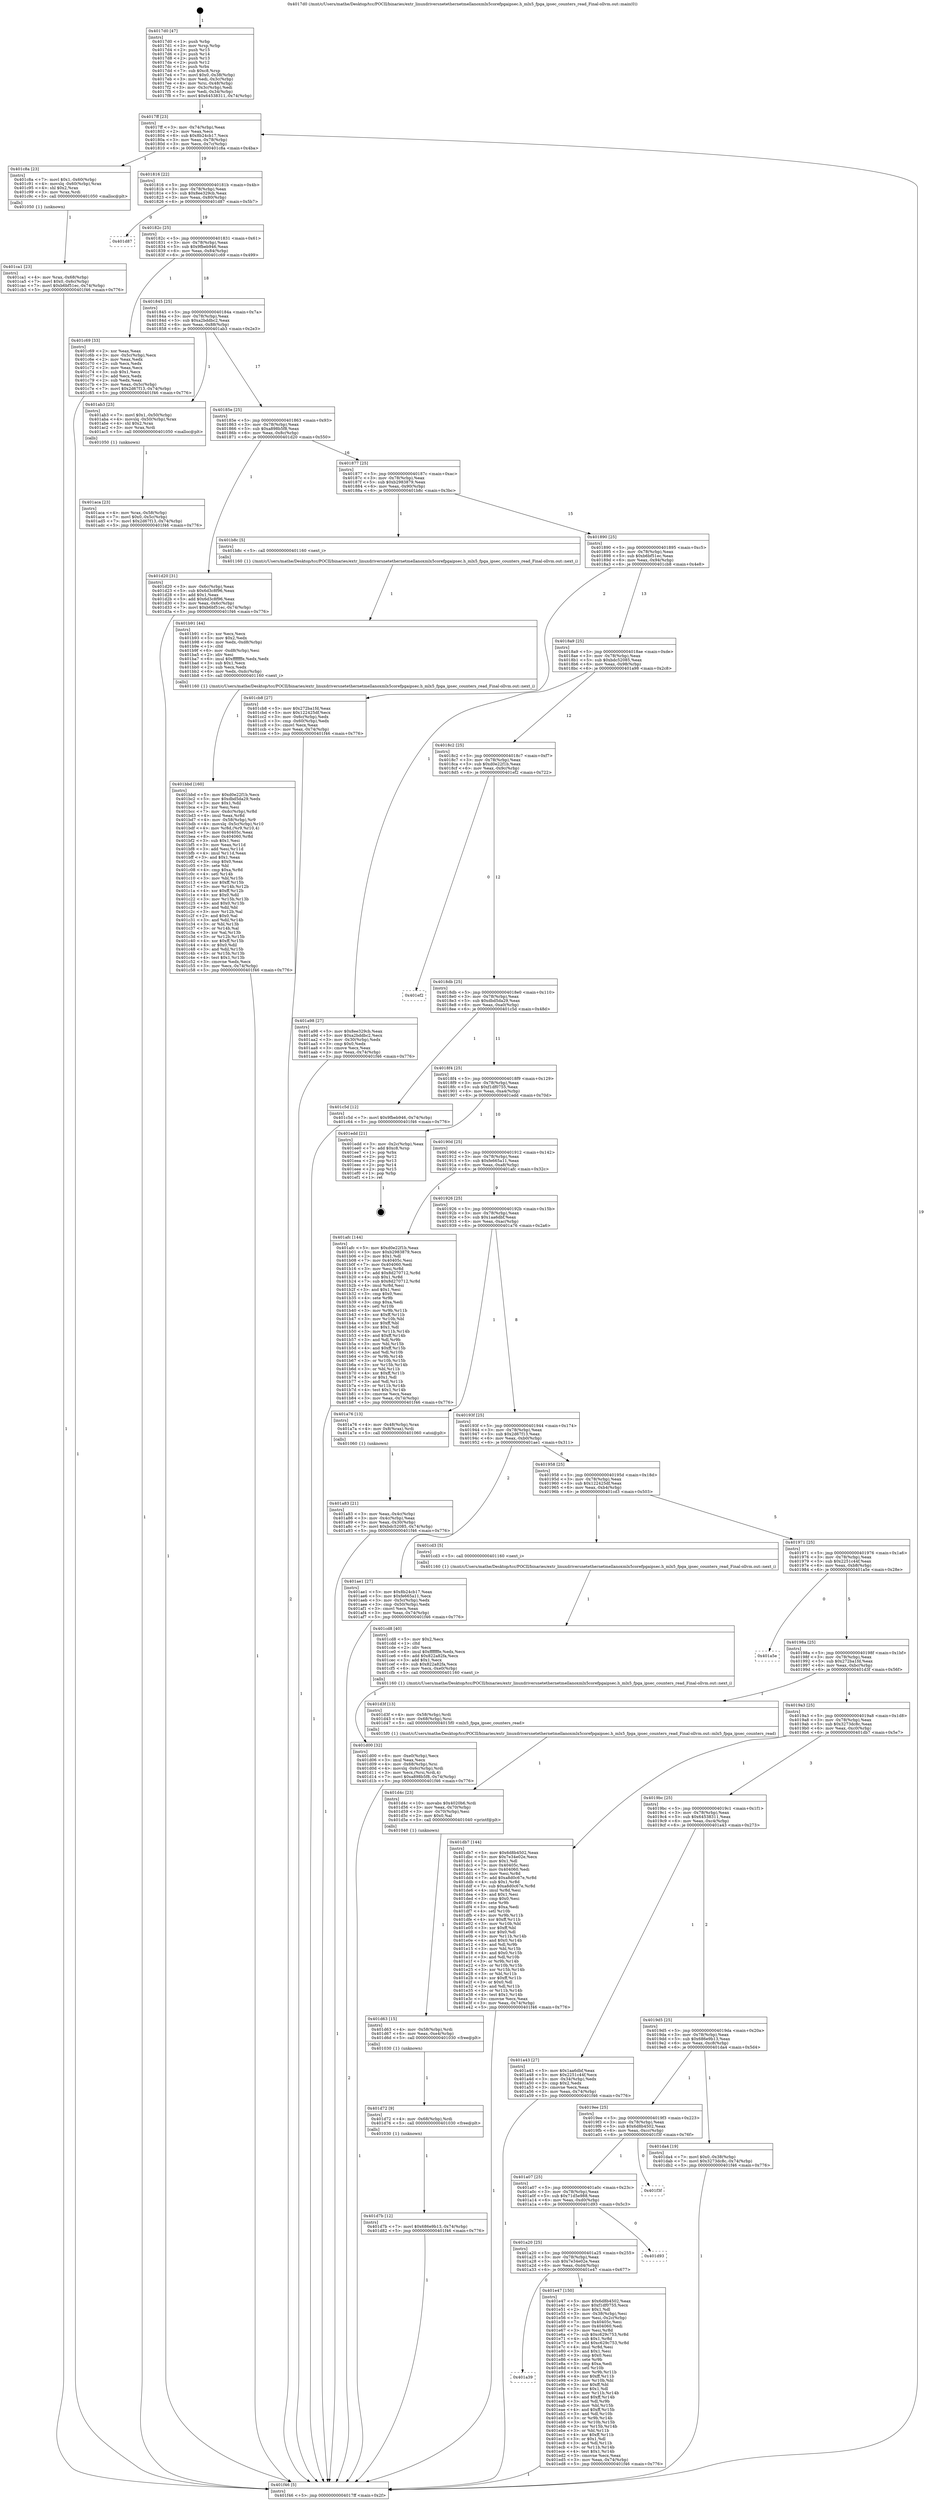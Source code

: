 digraph "0x4017d0" {
  label = "0x4017d0 (/mnt/c/Users/mathe/Desktop/tcc/POCII/binaries/extr_linuxdriversnetethernetmellanoxmlx5corefpgaipsec.h_mlx5_fpga_ipsec_counters_read_Final-ollvm.out::main(0))"
  labelloc = "t"
  node[shape=record]

  Entry [label="",width=0.3,height=0.3,shape=circle,fillcolor=black,style=filled]
  "0x4017ff" [label="{
     0x4017ff [23]\l
     | [instrs]\l
     &nbsp;&nbsp;0x4017ff \<+3\>: mov -0x74(%rbp),%eax\l
     &nbsp;&nbsp;0x401802 \<+2\>: mov %eax,%ecx\l
     &nbsp;&nbsp;0x401804 \<+6\>: sub $0x8b24cb17,%ecx\l
     &nbsp;&nbsp;0x40180a \<+3\>: mov %eax,-0x78(%rbp)\l
     &nbsp;&nbsp;0x40180d \<+3\>: mov %ecx,-0x7c(%rbp)\l
     &nbsp;&nbsp;0x401810 \<+6\>: je 0000000000401c8a \<main+0x4ba\>\l
  }"]
  "0x401c8a" [label="{
     0x401c8a [23]\l
     | [instrs]\l
     &nbsp;&nbsp;0x401c8a \<+7\>: movl $0x1,-0x60(%rbp)\l
     &nbsp;&nbsp;0x401c91 \<+4\>: movslq -0x60(%rbp),%rax\l
     &nbsp;&nbsp;0x401c95 \<+4\>: shl $0x2,%rax\l
     &nbsp;&nbsp;0x401c99 \<+3\>: mov %rax,%rdi\l
     &nbsp;&nbsp;0x401c9c \<+5\>: call 0000000000401050 \<malloc@plt\>\l
     | [calls]\l
     &nbsp;&nbsp;0x401050 \{1\} (unknown)\l
  }"]
  "0x401816" [label="{
     0x401816 [22]\l
     | [instrs]\l
     &nbsp;&nbsp;0x401816 \<+5\>: jmp 000000000040181b \<main+0x4b\>\l
     &nbsp;&nbsp;0x40181b \<+3\>: mov -0x78(%rbp),%eax\l
     &nbsp;&nbsp;0x40181e \<+5\>: sub $0x8ee329cb,%eax\l
     &nbsp;&nbsp;0x401823 \<+3\>: mov %eax,-0x80(%rbp)\l
     &nbsp;&nbsp;0x401826 \<+6\>: je 0000000000401d87 \<main+0x5b7\>\l
  }"]
  Exit [label="",width=0.3,height=0.3,shape=circle,fillcolor=black,style=filled,peripheries=2]
  "0x401d87" [label="{
     0x401d87\l
  }", style=dashed]
  "0x40182c" [label="{
     0x40182c [25]\l
     | [instrs]\l
     &nbsp;&nbsp;0x40182c \<+5\>: jmp 0000000000401831 \<main+0x61\>\l
     &nbsp;&nbsp;0x401831 \<+3\>: mov -0x78(%rbp),%eax\l
     &nbsp;&nbsp;0x401834 \<+5\>: sub $0x9fbeb946,%eax\l
     &nbsp;&nbsp;0x401839 \<+6\>: mov %eax,-0x84(%rbp)\l
     &nbsp;&nbsp;0x40183f \<+6\>: je 0000000000401c69 \<main+0x499\>\l
  }"]
  "0x401a39" [label="{
     0x401a39\l
  }", style=dashed]
  "0x401c69" [label="{
     0x401c69 [33]\l
     | [instrs]\l
     &nbsp;&nbsp;0x401c69 \<+2\>: xor %eax,%eax\l
     &nbsp;&nbsp;0x401c6b \<+3\>: mov -0x5c(%rbp),%ecx\l
     &nbsp;&nbsp;0x401c6e \<+2\>: mov %eax,%edx\l
     &nbsp;&nbsp;0x401c70 \<+2\>: sub %ecx,%edx\l
     &nbsp;&nbsp;0x401c72 \<+2\>: mov %eax,%ecx\l
     &nbsp;&nbsp;0x401c74 \<+3\>: sub $0x1,%ecx\l
     &nbsp;&nbsp;0x401c77 \<+2\>: add %ecx,%edx\l
     &nbsp;&nbsp;0x401c79 \<+2\>: sub %edx,%eax\l
     &nbsp;&nbsp;0x401c7b \<+3\>: mov %eax,-0x5c(%rbp)\l
     &nbsp;&nbsp;0x401c7e \<+7\>: movl $0x2d67f13,-0x74(%rbp)\l
     &nbsp;&nbsp;0x401c85 \<+5\>: jmp 0000000000401f46 \<main+0x776\>\l
  }"]
  "0x401845" [label="{
     0x401845 [25]\l
     | [instrs]\l
     &nbsp;&nbsp;0x401845 \<+5\>: jmp 000000000040184a \<main+0x7a\>\l
     &nbsp;&nbsp;0x40184a \<+3\>: mov -0x78(%rbp),%eax\l
     &nbsp;&nbsp;0x40184d \<+5\>: sub $0xa2bddbc2,%eax\l
     &nbsp;&nbsp;0x401852 \<+6\>: mov %eax,-0x88(%rbp)\l
     &nbsp;&nbsp;0x401858 \<+6\>: je 0000000000401ab3 \<main+0x2e3\>\l
  }"]
  "0x401e47" [label="{
     0x401e47 [150]\l
     | [instrs]\l
     &nbsp;&nbsp;0x401e47 \<+5\>: mov $0x6d8b4502,%eax\l
     &nbsp;&nbsp;0x401e4c \<+5\>: mov $0xf1df0755,%ecx\l
     &nbsp;&nbsp;0x401e51 \<+2\>: mov $0x1,%dl\l
     &nbsp;&nbsp;0x401e53 \<+3\>: mov -0x38(%rbp),%esi\l
     &nbsp;&nbsp;0x401e56 \<+3\>: mov %esi,-0x2c(%rbp)\l
     &nbsp;&nbsp;0x401e59 \<+7\>: mov 0x40405c,%esi\l
     &nbsp;&nbsp;0x401e60 \<+7\>: mov 0x404060,%edi\l
     &nbsp;&nbsp;0x401e67 \<+3\>: mov %esi,%r8d\l
     &nbsp;&nbsp;0x401e6a \<+7\>: sub $0xc629c753,%r8d\l
     &nbsp;&nbsp;0x401e71 \<+4\>: sub $0x1,%r8d\l
     &nbsp;&nbsp;0x401e75 \<+7\>: add $0xc629c753,%r8d\l
     &nbsp;&nbsp;0x401e7c \<+4\>: imul %r8d,%esi\l
     &nbsp;&nbsp;0x401e80 \<+3\>: and $0x1,%esi\l
     &nbsp;&nbsp;0x401e83 \<+3\>: cmp $0x0,%esi\l
     &nbsp;&nbsp;0x401e86 \<+4\>: sete %r9b\l
     &nbsp;&nbsp;0x401e8a \<+3\>: cmp $0xa,%edi\l
     &nbsp;&nbsp;0x401e8d \<+4\>: setl %r10b\l
     &nbsp;&nbsp;0x401e91 \<+3\>: mov %r9b,%r11b\l
     &nbsp;&nbsp;0x401e94 \<+4\>: xor $0xff,%r11b\l
     &nbsp;&nbsp;0x401e98 \<+3\>: mov %r10b,%bl\l
     &nbsp;&nbsp;0x401e9b \<+3\>: xor $0xff,%bl\l
     &nbsp;&nbsp;0x401e9e \<+3\>: xor $0x1,%dl\l
     &nbsp;&nbsp;0x401ea1 \<+3\>: mov %r11b,%r14b\l
     &nbsp;&nbsp;0x401ea4 \<+4\>: and $0xff,%r14b\l
     &nbsp;&nbsp;0x401ea8 \<+3\>: and %dl,%r9b\l
     &nbsp;&nbsp;0x401eab \<+3\>: mov %bl,%r15b\l
     &nbsp;&nbsp;0x401eae \<+4\>: and $0xff,%r15b\l
     &nbsp;&nbsp;0x401eb2 \<+3\>: and %dl,%r10b\l
     &nbsp;&nbsp;0x401eb5 \<+3\>: or %r9b,%r14b\l
     &nbsp;&nbsp;0x401eb8 \<+3\>: or %r10b,%r15b\l
     &nbsp;&nbsp;0x401ebb \<+3\>: xor %r15b,%r14b\l
     &nbsp;&nbsp;0x401ebe \<+3\>: or %bl,%r11b\l
     &nbsp;&nbsp;0x401ec1 \<+4\>: xor $0xff,%r11b\l
     &nbsp;&nbsp;0x401ec5 \<+3\>: or $0x1,%dl\l
     &nbsp;&nbsp;0x401ec8 \<+3\>: and %dl,%r11b\l
     &nbsp;&nbsp;0x401ecb \<+3\>: or %r11b,%r14b\l
     &nbsp;&nbsp;0x401ece \<+4\>: test $0x1,%r14b\l
     &nbsp;&nbsp;0x401ed2 \<+3\>: cmovne %ecx,%eax\l
     &nbsp;&nbsp;0x401ed5 \<+3\>: mov %eax,-0x74(%rbp)\l
     &nbsp;&nbsp;0x401ed8 \<+5\>: jmp 0000000000401f46 \<main+0x776\>\l
  }"]
  "0x401ab3" [label="{
     0x401ab3 [23]\l
     | [instrs]\l
     &nbsp;&nbsp;0x401ab3 \<+7\>: movl $0x1,-0x50(%rbp)\l
     &nbsp;&nbsp;0x401aba \<+4\>: movslq -0x50(%rbp),%rax\l
     &nbsp;&nbsp;0x401abe \<+4\>: shl $0x2,%rax\l
     &nbsp;&nbsp;0x401ac2 \<+3\>: mov %rax,%rdi\l
     &nbsp;&nbsp;0x401ac5 \<+5\>: call 0000000000401050 \<malloc@plt\>\l
     | [calls]\l
     &nbsp;&nbsp;0x401050 \{1\} (unknown)\l
  }"]
  "0x40185e" [label="{
     0x40185e [25]\l
     | [instrs]\l
     &nbsp;&nbsp;0x40185e \<+5\>: jmp 0000000000401863 \<main+0x93\>\l
     &nbsp;&nbsp;0x401863 \<+3\>: mov -0x78(%rbp),%eax\l
     &nbsp;&nbsp;0x401866 \<+5\>: sub $0xa898b5f8,%eax\l
     &nbsp;&nbsp;0x40186b \<+6\>: mov %eax,-0x8c(%rbp)\l
     &nbsp;&nbsp;0x401871 \<+6\>: je 0000000000401d20 \<main+0x550\>\l
  }"]
  "0x401a20" [label="{
     0x401a20 [25]\l
     | [instrs]\l
     &nbsp;&nbsp;0x401a20 \<+5\>: jmp 0000000000401a25 \<main+0x255\>\l
     &nbsp;&nbsp;0x401a25 \<+3\>: mov -0x78(%rbp),%eax\l
     &nbsp;&nbsp;0x401a28 \<+5\>: sub $0x7e34e02e,%eax\l
     &nbsp;&nbsp;0x401a2d \<+6\>: mov %eax,-0xd4(%rbp)\l
     &nbsp;&nbsp;0x401a33 \<+6\>: je 0000000000401e47 \<main+0x677\>\l
  }"]
  "0x401d20" [label="{
     0x401d20 [31]\l
     | [instrs]\l
     &nbsp;&nbsp;0x401d20 \<+3\>: mov -0x6c(%rbp),%eax\l
     &nbsp;&nbsp;0x401d23 \<+5\>: sub $0x6d3c8f96,%eax\l
     &nbsp;&nbsp;0x401d28 \<+3\>: add $0x1,%eax\l
     &nbsp;&nbsp;0x401d2b \<+5\>: add $0x6d3c8f96,%eax\l
     &nbsp;&nbsp;0x401d30 \<+3\>: mov %eax,-0x6c(%rbp)\l
     &nbsp;&nbsp;0x401d33 \<+7\>: movl $0xb6bf51ec,-0x74(%rbp)\l
     &nbsp;&nbsp;0x401d3a \<+5\>: jmp 0000000000401f46 \<main+0x776\>\l
  }"]
  "0x401877" [label="{
     0x401877 [25]\l
     | [instrs]\l
     &nbsp;&nbsp;0x401877 \<+5\>: jmp 000000000040187c \<main+0xac\>\l
     &nbsp;&nbsp;0x40187c \<+3\>: mov -0x78(%rbp),%eax\l
     &nbsp;&nbsp;0x40187f \<+5\>: sub $0xb2983879,%eax\l
     &nbsp;&nbsp;0x401884 \<+6\>: mov %eax,-0x90(%rbp)\l
     &nbsp;&nbsp;0x40188a \<+6\>: je 0000000000401b8c \<main+0x3bc\>\l
  }"]
  "0x401d93" [label="{
     0x401d93\l
  }", style=dashed]
  "0x401b8c" [label="{
     0x401b8c [5]\l
     | [instrs]\l
     &nbsp;&nbsp;0x401b8c \<+5\>: call 0000000000401160 \<next_i\>\l
     | [calls]\l
     &nbsp;&nbsp;0x401160 \{1\} (/mnt/c/Users/mathe/Desktop/tcc/POCII/binaries/extr_linuxdriversnetethernetmellanoxmlx5corefpgaipsec.h_mlx5_fpga_ipsec_counters_read_Final-ollvm.out::next_i)\l
  }"]
  "0x401890" [label="{
     0x401890 [25]\l
     | [instrs]\l
     &nbsp;&nbsp;0x401890 \<+5\>: jmp 0000000000401895 \<main+0xc5\>\l
     &nbsp;&nbsp;0x401895 \<+3\>: mov -0x78(%rbp),%eax\l
     &nbsp;&nbsp;0x401898 \<+5\>: sub $0xb6bf51ec,%eax\l
     &nbsp;&nbsp;0x40189d \<+6\>: mov %eax,-0x94(%rbp)\l
     &nbsp;&nbsp;0x4018a3 \<+6\>: je 0000000000401cb8 \<main+0x4e8\>\l
  }"]
  "0x401a07" [label="{
     0x401a07 [25]\l
     | [instrs]\l
     &nbsp;&nbsp;0x401a07 \<+5\>: jmp 0000000000401a0c \<main+0x23c\>\l
     &nbsp;&nbsp;0x401a0c \<+3\>: mov -0x78(%rbp),%eax\l
     &nbsp;&nbsp;0x401a0f \<+5\>: sub $0x71d5e988,%eax\l
     &nbsp;&nbsp;0x401a14 \<+6\>: mov %eax,-0xd0(%rbp)\l
     &nbsp;&nbsp;0x401a1a \<+6\>: je 0000000000401d93 \<main+0x5c3\>\l
  }"]
  "0x401cb8" [label="{
     0x401cb8 [27]\l
     | [instrs]\l
     &nbsp;&nbsp;0x401cb8 \<+5\>: mov $0x272ba1fd,%eax\l
     &nbsp;&nbsp;0x401cbd \<+5\>: mov $0x122425df,%ecx\l
     &nbsp;&nbsp;0x401cc2 \<+3\>: mov -0x6c(%rbp),%edx\l
     &nbsp;&nbsp;0x401cc5 \<+3\>: cmp -0x60(%rbp),%edx\l
     &nbsp;&nbsp;0x401cc8 \<+3\>: cmovl %ecx,%eax\l
     &nbsp;&nbsp;0x401ccb \<+3\>: mov %eax,-0x74(%rbp)\l
     &nbsp;&nbsp;0x401cce \<+5\>: jmp 0000000000401f46 \<main+0x776\>\l
  }"]
  "0x4018a9" [label="{
     0x4018a9 [25]\l
     | [instrs]\l
     &nbsp;&nbsp;0x4018a9 \<+5\>: jmp 00000000004018ae \<main+0xde\>\l
     &nbsp;&nbsp;0x4018ae \<+3\>: mov -0x78(%rbp),%eax\l
     &nbsp;&nbsp;0x4018b1 \<+5\>: sub $0xbdc52085,%eax\l
     &nbsp;&nbsp;0x4018b6 \<+6\>: mov %eax,-0x98(%rbp)\l
     &nbsp;&nbsp;0x4018bc \<+6\>: je 0000000000401a98 \<main+0x2c8\>\l
  }"]
  "0x401f3f" [label="{
     0x401f3f\l
  }", style=dashed]
  "0x401a98" [label="{
     0x401a98 [27]\l
     | [instrs]\l
     &nbsp;&nbsp;0x401a98 \<+5\>: mov $0x8ee329cb,%eax\l
     &nbsp;&nbsp;0x401a9d \<+5\>: mov $0xa2bddbc2,%ecx\l
     &nbsp;&nbsp;0x401aa2 \<+3\>: mov -0x30(%rbp),%edx\l
     &nbsp;&nbsp;0x401aa5 \<+3\>: cmp $0x0,%edx\l
     &nbsp;&nbsp;0x401aa8 \<+3\>: cmove %ecx,%eax\l
     &nbsp;&nbsp;0x401aab \<+3\>: mov %eax,-0x74(%rbp)\l
     &nbsp;&nbsp;0x401aae \<+5\>: jmp 0000000000401f46 \<main+0x776\>\l
  }"]
  "0x4018c2" [label="{
     0x4018c2 [25]\l
     | [instrs]\l
     &nbsp;&nbsp;0x4018c2 \<+5\>: jmp 00000000004018c7 \<main+0xf7\>\l
     &nbsp;&nbsp;0x4018c7 \<+3\>: mov -0x78(%rbp),%eax\l
     &nbsp;&nbsp;0x4018ca \<+5\>: sub $0xd0e22f1b,%eax\l
     &nbsp;&nbsp;0x4018cf \<+6\>: mov %eax,-0x9c(%rbp)\l
     &nbsp;&nbsp;0x4018d5 \<+6\>: je 0000000000401ef2 \<main+0x722\>\l
  }"]
  "0x4019ee" [label="{
     0x4019ee [25]\l
     | [instrs]\l
     &nbsp;&nbsp;0x4019ee \<+5\>: jmp 00000000004019f3 \<main+0x223\>\l
     &nbsp;&nbsp;0x4019f3 \<+3\>: mov -0x78(%rbp),%eax\l
     &nbsp;&nbsp;0x4019f6 \<+5\>: sub $0x6d8b4502,%eax\l
     &nbsp;&nbsp;0x4019fb \<+6\>: mov %eax,-0xcc(%rbp)\l
     &nbsp;&nbsp;0x401a01 \<+6\>: je 0000000000401f3f \<main+0x76f\>\l
  }"]
  "0x401ef2" [label="{
     0x401ef2\l
  }", style=dashed]
  "0x4018db" [label="{
     0x4018db [25]\l
     | [instrs]\l
     &nbsp;&nbsp;0x4018db \<+5\>: jmp 00000000004018e0 \<main+0x110\>\l
     &nbsp;&nbsp;0x4018e0 \<+3\>: mov -0x78(%rbp),%eax\l
     &nbsp;&nbsp;0x4018e3 \<+5\>: sub $0xdbd5da29,%eax\l
     &nbsp;&nbsp;0x4018e8 \<+6\>: mov %eax,-0xa0(%rbp)\l
     &nbsp;&nbsp;0x4018ee \<+6\>: je 0000000000401c5d \<main+0x48d\>\l
  }"]
  "0x401da4" [label="{
     0x401da4 [19]\l
     | [instrs]\l
     &nbsp;&nbsp;0x401da4 \<+7\>: movl $0x0,-0x38(%rbp)\l
     &nbsp;&nbsp;0x401dab \<+7\>: movl $0x3273dc8c,-0x74(%rbp)\l
     &nbsp;&nbsp;0x401db2 \<+5\>: jmp 0000000000401f46 \<main+0x776\>\l
  }"]
  "0x401c5d" [label="{
     0x401c5d [12]\l
     | [instrs]\l
     &nbsp;&nbsp;0x401c5d \<+7\>: movl $0x9fbeb946,-0x74(%rbp)\l
     &nbsp;&nbsp;0x401c64 \<+5\>: jmp 0000000000401f46 \<main+0x776\>\l
  }"]
  "0x4018f4" [label="{
     0x4018f4 [25]\l
     | [instrs]\l
     &nbsp;&nbsp;0x4018f4 \<+5\>: jmp 00000000004018f9 \<main+0x129\>\l
     &nbsp;&nbsp;0x4018f9 \<+3\>: mov -0x78(%rbp),%eax\l
     &nbsp;&nbsp;0x4018fc \<+5\>: sub $0xf1df0755,%eax\l
     &nbsp;&nbsp;0x401901 \<+6\>: mov %eax,-0xa4(%rbp)\l
     &nbsp;&nbsp;0x401907 \<+6\>: je 0000000000401edd \<main+0x70d\>\l
  }"]
  "0x401d7b" [label="{
     0x401d7b [12]\l
     | [instrs]\l
     &nbsp;&nbsp;0x401d7b \<+7\>: movl $0x686e9b13,-0x74(%rbp)\l
     &nbsp;&nbsp;0x401d82 \<+5\>: jmp 0000000000401f46 \<main+0x776\>\l
  }"]
  "0x401edd" [label="{
     0x401edd [21]\l
     | [instrs]\l
     &nbsp;&nbsp;0x401edd \<+3\>: mov -0x2c(%rbp),%eax\l
     &nbsp;&nbsp;0x401ee0 \<+7\>: add $0xc8,%rsp\l
     &nbsp;&nbsp;0x401ee7 \<+1\>: pop %rbx\l
     &nbsp;&nbsp;0x401ee8 \<+2\>: pop %r12\l
     &nbsp;&nbsp;0x401eea \<+2\>: pop %r13\l
     &nbsp;&nbsp;0x401eec \<+2\>: pop %r14\l
     &nbsp;&nbsp;0x401eee \<+2\>: pop %r15\l
     &nbsp;&nbsp;0x401ef0 \<+1\>: pop %rbp\l
     &nbsp;&nbsp;0x401ef1 \<+1\>: ret\l
  }"]
  "0x40190d" [label="{
     0x40190d [25]\l
     | [instrs]\l
     &nbsp;&nbsp;0x40190d \<+5\>: jmp 0000000000401912 \<main+0x142\>\l
     &nbsp;&nbsp;0x401912 \<+3\>: mov -0x78(%rbp),%eax\l
     &nbsp;&nbsp;0x401915 \<+5\>: sub $0xfe665a11,%eax\l
     &nbsp;&nbsp;0x40191a \<+6\>: mov %eax,-0xa8(%rbp)\l
     &nbsp;&nbsp;0x401920 \<+6\>: je 0000000000401afc \<main+0x32c\>\l
  }"]
  "0x401d72" [label="{
     0x401d72 [9]\l
     | [instrs]\l
     &nbsp;&nbsp;0x401d72 \<+4\>: mov -0x68(%rbp),%rdi\l
     &nbsp;&nbsp;0x401d76 \<+5\>: call 0000000000401030 \<free@plt\>\l
     | [calls]\l
     &nbsp;&nbsp;0x401030 \{1\} (unknown)\l
  }"]
  "0x401afc" [label="{
     0x401afc [144]\l
     | [instrs]\l
     &nbsp;&nbsp;0x401afc \<+5\>: mov $0xd0e22f1b,%eax\l
     &nbsp;&nbsp;0x401b01 \<+5\>: mov $0xb2983879,%ecx\l
     &nbsp;&nbsp;0x401b06 \<+2\>: mov $0x1,%dl\l
     &nbsp;&nbsp;0x401b08 \<+7\>: mov 0x40405c,%esi\l
     &nbsp;&nbsp;0x401b0f \<+7\>: mov 0x404060,%edi\l
     &nbsp;&nbsp;0x401b16 \<+3\>: mov %esi,%r8d\l
     &nbsp;&nbsp;0x401b19 \<+7\>: add $0x8d270712,%r8d\l
     &nbsp;&nbsp;0x401b20 \<+4\>: sub $0x1,%r8d\l
     &nbsp;&nbsp;0x401b24 \<+7\>: sub $0x8d270712,%r8d\l
     &nbsp;&nbsp;0x401b2b \<+4\>: imul %r8d,%esi\l
     &nbsp;&nbsp;0x401b2f \<+3\>: and $0x1,%esi\l
     &nbsp;&nbsp;0x401b32 \<+3\>: cmp $0x0,%esi\l
     &nbsp;&nbsp;0x401b35 \<+4\>: sete %r9b\l
     &nbsp;&nbsp;0x401b39 \<+3\>: cmp $0xa,%edi\l
     &nbsp;&nbsp;0x401b3c \<+4\>: setl %r10b\l
     &nbsp;&nbsp;0x401b40 \<+3\>: mov %r9b,%r11b\l
     &nbsp;&nbsp;0x401b43 \<+4\>: xor $0xff,%r11b\l
     &nbsp;&nbsp;0x401b47 \<+3\>: mov %r10b,%bl\l
     &nbsp;&nbsp;0x401b4a \<+3\>: xor $0xff,%bl\l
     &nbsp;&nbsp;0x401b4d \<+3\>: xor $0x1,%dl\l
     &nbsp;&nbsp;0x401b50 \<+3\>: mov %r11b,%r14b\l
     &nbsp;&nbsp;0x401b53 \<+4\>: and $0xff,%r14b\l
     &nbsp;&nbsp;0x401b57 \<+3\>: and %dl,%r9b\l
     &nbsp;&nbsp;0x401b5a \<+3\>: mov %bl,%r15b\l
     &nbsp;&nbsp;0x401b5d \<+4\>: and $0xff,%r15b\l
     &nbsp;&nbsp;0x401b61 \<+3\>: and %dl,%r10b\l
     &nbsp;&nbsp;0x401b64 \<+3\>: or %r9b,%r14b\l
     &nbsp;&nbsp;0x401b67 \<+3\>: or %r10b,%r15b\l
     &nbsp;&nbsp;0x401b6a \<+3\>: xor %r15b,%r14b\l
     &nbsp;&nbsp;0x401b6d \<+3\>: or %bl,%r11b\l
     &nbsp;&nbsp;0x401b70 \<+4\>: xor $0xff,%r11b\l
     &nbsp;&nbsp;0x401b74 \<+3\>: or $0x1,%dl\l
     &nbsp;&nbsp;0x401b77 \<+3\>: and %dl,%r11b\l
     &nbsp;&nbsp;0x401b7a \<+3\>: or %r11b,%r14b\l
     &nbsp;&nbsp;0x401b7d \<+4\>: test $0x1,%r14b\l
     &nbsp;&nbsp;0x401b81 \<+3\>: cmovne %ecx,%eax\l
     &nbsp;&nbsp;0x401b84 \<+3\>: mov %eax,-0x74(%rbp)\l
     &nbsp;&nbsp;0x401b87 \<+5\>: jmp 0000000000401f46 \<main+0x776\>\l
  }"]
  "0x401926" [label="{
     0x401926 [25]\l
     | [instrs]\l
     &nbsp;&nbsp;0x401926 \<+5\>: jmp 000000000040192b \<main+0x15b\>\l
     &nbsp;&nbsp;0x40192b \<+3\>: mov -0x78(%rbp),%eax\l
     &nbsp;&nbsp;0x40192e \<+5\>: sub $0x1aa6dbf,%eax\l
     &nbsp;&nbsp;0x401933 \<+6\>: mov %eax,-0xac(%rbp)\l
     &nbsp;&nbsp;0x401939 \<+6\>: je 0000000000401a76 \<main+0x2a6\>\l
  }"]
  "0x401d63" [label="{
     0x401d63 [15]\l
     | [instrs]\l
     &nbsp;&nbsp;0x401d63 \<+4\>: mov -0x58(%rbp),%rdi\l
     &nbsp;&nbsp;0x401d67 \<+6\>: mov %eax,-0xe4(%rbp)\l
     &nbsp;&nbsp;0x401d6d \<+5\>: call 0000000000401030 \<free@plt\>\l
     | [calls]\l
     &nbsp;&nbsp;0x401030 \{1\} (unknown)\l
  }"]
  "0x401a76" [label="{
     0x401a76 [13]\l
     | [instrs]\l
     &nbsp;&nbsp;0x401a76 \<+4\>: mov -0x48(%rbp),%rax\l
     &nbsp;&nbsp;0x401a7a \<+4\>: mov 0x8(%rax),%rdi\l
     &nbsp;&nbsp;0x401a7e \<+5\>: call 0000000000401060 \<atoi@plt\>\l
     | [calls]\l
     &nbsp;&nbsp;0x401060 \{1\} (unknown)\l
  }"]
  "0x40193f" [label="{
     0x40193f [25]\l
     | [instrs]\l
     &nbsp;&nbsp;0x40193f \<+5\>: jmp 0000000000401944 \<main+0x174\>\l
     &nbsp;&nbsp;0x401944 \<+3\>: mov -0x78(%rbp),%eax\l
     &nbsp;&nbsp;0x401947 \<+5\>: sub $0x2d67f13,%eax\l
     &nbsp;&nbsp;0x40194c \<+6\>: mov %eax,-0xb0(%rbp)\l
     &nbsp;&nbsp;0x401952 \<+6\>: je 0000000000401ae1 \<main+0x311\>\l
  }"]
  "0x401d4c" [label="{
     0x401d4c [23]\l
     | [instrs]\l
     &nbsp;&nbsp;0x401d4c \<+10\>: movabs $0x4020b6,%rdi\l
     &nbsp;&nbsp;0x401d56 \<+3\>: mov %eax,-0x70(%rbp)\l
     &nbsp;&nbsp;0x401d59 \<+3\>: mov -0x70(%rbp),%esi\l
     &nbsp;&nbsp;0x401d5c \<+2\>: mov $0x0,%al\l
     &nbsp;&nbsp;0x401d5e \<+5\>: call 0000000000401040 \<printf@plt\>\l
     | [calls]\l
     &nbsp;&nbsp;0x401040 \{1\} (unknown)\l
  }"]
  "0x401ae1" [label="{
     0x401ae1 [27]\l
     | [instrs]\l
     &nbsp;&nbsp;0x401ae1 \<+5\>: mov $0x8b24cb17,%eax\l
     &nbsp;&nbsp;0x401ae6 \<+5\>: mov $0xfe665a11,%ecx\l
     &nbsp;&nbsp;0x401aeb \<+3\>: mov -0x5c(%rbp),%edx\l
     &nbsp;&nbsp;0x401aee \<+3\>: cmp -0x50(%rbp),%edx\l
     &nbsp;&nbsp;0x401af1 \<+3\>: cmovl %ecx,%eax\l
     &nbsp;&nbsp;0x401af4 \<+3\>: mov %eax,-0x74(%rbp)\l
     &nbsp;&nbsp;0x401af7 \<+5\>: jmp 0000000000401f46 \<main+0x776\>\l
  }"]
  "0x401958" [label="{
     0x401958 [25]\l
     | [instrs]\l
     &nbsp;&nbsp;0x401958 \<+5\>: jmp 000000000040195d \<main+0x18d\>\l
     &nbsp;&nbsp;0x40195d \<+3\>: mov -0x78(%rbp),%eax\l
     &nbsp;&nbsp;0x401960 \<+5\>: sub $0x122425df,%eax\l
     &nbsp;&nbsp;0x401965 \<+6\>: mov %eax,-0xb4(%rbp)\l
     &nbsp;&nbsp;0x40196b \<+6\>: je 0000000000401cd3 \<main+0x503\>\l
  }"]
  "0x401d00" [label="{
     0x401d00 [32]\l
     | [instrs]\l
     &nbsp;&nbsp;0x401d00 \<+6\>: mov -0xe0(%rbp),%ecx\l
     &nbsp;&nbsp;0x401d06 \<+3\>: imul %eax,%ecx\l
     &nbsp;&nbsp;0x401d09 \<+4\>: mov -0x68(%rbp),%rsi\l
     &nbsp;&nbsp;0x401d0d \<+4\>: movslq -0x6c(%rbp),%rdi\l
     &nbsp;&nbsp;0x401d11 \<+3\>: mov %ecx,(%rsi,%rdi,4)\l
     &nbsp;&nbsp;0x401d14 \<+7\>: movl $0xa898b5f8,-0x74(%rbp)\l
     &nbsp;&nbsp;0x401d1b \<+5\>: jmp 0000000000401f46 \<main+0x776\>\l
  }"]
  "0x401cd3" [label="{
     0x401cd3 [5]\l
     | [instrs]\l
     &nbsp;&nbsp;0x401cd3 \<+5\>: call 0000000000401160 \<next_i\>\l
     | [calls]\l
     &nbsp;&nbsp;0x401160 \{1\} (/mnt/c/Users/mathe/Desktop/tcc/POCII/binaries/extr_linuxdriversnetethernetmellanoxmlx5corefpgaipsec.h_mlx5_fpga_ipsec_counters_read_Final-ollvm.out::next_i)\l
  }"]
  "0x401971" [label="{
     0x401971 [25]\l
     | [instrs]\l
     &nbsp;&nbsp;0x401971 \<+5\>: jmp 0000000000401976 \<main+0x1a6\>\l
     &nbsp;&nbsp;0x401976 \<+3\>: mov -0x78(%rbp),%eax\l
     &nbsp;&nbsp;0x401979 \<+5\>: sub $0x2251c44f,%eax\l
     &nbsp;&nbsp;0x40197e \<+6\>: mov %eax,-0xb8(%rbp)\l
     &nbsp;&nbsp;0x401984 \<+6\>: je 0000000000401a5e \<main+0x28e\>\l
  }"]
  "0x401cd8" [label="{
     0x401cd8 [40]\l
     | [instrs]\l
     &nbsp;&nbsp;0x401cd8 \<+5\>: mov $0x2,%ecx\l
     &nbsp;&nbsp;0x401cdd \<+1\>: cltd\l
     &nbsp;&nbsp;0x401cde \<+2\>: idiv %ecx\l
     &nbsp;&nbsp;0x401ce0 \<+6\>: imul $0xfffffffe,%edx,%ecx\l
     &nbsp;&nbsp;0x401ce6 \<+6\>: add $0x822a82fa,%ecx\l
     &nbsp;&nbsp;0x401cec \<+3\>: add $0x1,%ecx\l
     &nbsp;&nbsp;0x401cef \<+6\>: sub $0x822a82fa,%ecx\l
     &nbsp;&nbsp;0x401cf5 \<+6\>: mov %ecx,-0xe0(%rbp)\l
     &nbsp;&nbsp;0x401cfb \<+5\>: call 0000000000401160 \<next_i\>\l
     | [calls]\l
     &nbsp;&nbsp;0x401160 \{1\} (/mnt/c/Users/mathe/Desktop/tcc/POCII/binaries/extr_linuxdriversnetethernetmellanoxmlx5corefpgaipsec.h_mlx5_fpga_ipsec_counters_read_Final-ollvm.out::next_i)\l
  }"]
  "0x401a5e" [label="{
     0x401a5e\l
  }", style=dashed]
  "0x40198a" [label="{
     0x40198a [25]\l
     | [instrs]\l
     &nbsp;&nbsp;0x40198a \<+5\>: jmp 000000000040198f \<main+0x1bf\>\l
     &nbsp;&nbsp;0x40198f \<+3\>: mov -0x78(%rbp),%eax\l
     &nbsp;&nbsp;0x401992 \<+5\>: sub $0x272ba1fd,%eax\l
     &nbsp;&nbsp;0x401997 \<+6\>: mov %eax,-0xbc(%rbp)\l
     &nbsp;&nbsp;0x40199d \<+6\>: je 0000000000401d3f \<main+0x56f\>\l
  }"]
  "0x401ca1" [label="{
     0x401ca1 [23]\l
     | [instrs]\l
     &nbsp;&nbsp;0x401ca1 \<+4\>: mov %rax,-0x68(%rbp)\l
     &nbsp;&nbsp;0x401ca5 \<+7\>: movl $0x0,-0x6c(%rbp)\l
     &nbsp;&nbsp;0x401cac \<+7\>: movl $0xb6bf51ec,-0x74(%rbp)\l
     &nbsp;&nbsp;0x401cb3 \<+5\>: jmp 0000000000401f46 \<main+0x776\>\l
  }"]
  "0x401d3f" [label="{
     0x401d3f [13]\l
     | [instrs]\l
     &nbsp;&nbsp;0x401d3f \<+4\>: mov -0x58(%rbp),%rdi\l
     &nbsp;&nbsp;0x401d43 \<+4\>: mov -0x68(%rbp),%rsi\l
     &nbsp;&nbsp;0x401d47 \<+5\>: call 00000000004015f0 \<mlx5_fpga_ipsec_counters_read\>\l
     | [calls]\l
     &nbsp;&nbsp;0x4015f0 \{1\} (/mnt/c/Users/mathe/Desktop/tcc/POCII/binaries/extr_linuxdriversnetethernetmellanoxmlx5corefpgaipsec.h_mlx5_fpga_ipsec_counters_read_Final-ollvm.out::mlx5_fpga_ipsec_counters_read)\l
  }"]
  "0x4019a3" [label="{
     0x4019a3 [25]\l
     | [instrs]\l
     &nbsp;&nbsp;0x4019a3 \<+5\>: jmp 00000000004019a8 \<main+0x1d8\>\l
     &nbsp;&nbsp;0x4019a8 \<+3\>: mov -0x78(%rbp),%eax\l
     &nbsp;&nbsp;0x4019ab \<+5\>: sub $0x3273dc8c,%eax\l
     &nbsp;&nbsp;0x4019b0 \<+6\>: mov %eax,-0xc0(%rbp)\l
     &nbsp;&nbsp;0x4019b6 \<+6\>: je 0000000000401db7 \<main+0x5e7\>\l
  }"]
  "0x401bbd" [label="{
     0x401bbd [160]\l
     | [instrs]\l
     &nbsp;&nbsp;0x401bbd \<+5\>: mov $0xd0e22f1b,%ecx\l
     &nbsp;&nbsp;0x401bc2 \<+5\>: mov $0xdbd5da29,%edx\l
     &nbsp;&nbsp;0x401bc7 \<+3\>: mov $0x1,%dil\l
     &nbsp;&nbsp;0x401bca \<+2\>: xor %esi,%esi\l
     &nbsp;&nbsp;0x401bcc \<+7\>: mov -0xdc(%rbp),%r8d\l
     &nbsp;&nbsp;0x401bd3 \<+4\>: imul %eax,%r8d\l
     &nbsp;&nbsp;0x401bd7 \<+4\>: mov -0x58(%rbp),%r9\l
     &nbsp;&nbsp;0x401bdb \<+4\>: movslq -0x5c(%rbp),%r10\l
     &nbsp;&nbsp;0x401bdf \<+4\>: mov %r8d,(%r9,%r10,4)\l
     &nbsp;&nbsp;0x401be3 \<+7\>: mov 0x40405c,%eax\l
     &nbsp;&nbsp;0x401bea \<+8\>: mov 0x404060,%r8d\l
     &nbsp;&nbsp;0x401bf2 \<+3\>: sub $0x1,%esi\l
     &nbsp;&nbsp;0x401bf5 \<+3\>: mov %eax,%r11d\l
     &nbsp;&nbsp;0x401bf8 \<+3\>: add %esi,%r11d\l
     &nbsp;&nbsp;0x401bfb \<+4\>: imul %r11d,%eax\l
     &nbsp;&nbsp;0x401bff \<+3\>: and $0x1,%eax\l
     &nbsp;&nbsp;0x401c02 \<+3\>: cmp $0x0,%eax\l
     &nbsp;&nbsp;0x401c05 \<+3\>: sete %bl\l
     &nbsp;&nbsp;0x401c08 \<+4\>: cmp $0xa,%r8d\l
     &nbsp;&nbsp;0x401c0c \<+4\>: setl %r14b\l
     &nbsp;&nbsp;0x401c10 \<+3\>: mov %bl,%r15b\l
     &nbsp;&nbsp;0x401c13 \<+4\>: xor $0xff,%r15b\l
     &nbsp;&nbsp;0x401c17 \<+3\>: mov %r14b,%r12b\l
     &nbsp;&nbsp;0x401c1a \<+4\>: xor $0xff,%r12b\l
     &nbsp;&nbsp;0x401c1e \<+4\>: xor $0x0,%dil\l
     &nbsp;&nbsp;0x401c22 \<+3\>: mov %r15b,%r13b\l
     &nbsp;&nbsp;0x401c25 \<+4\>: and $0x0,%r13b\l
     &nbsp;&nbsp;0x401c29 \<+3\>: and %dil,%bl\l
     &nbsp;&nbsp;0x401c2c \<+3\>: mov %r12b,%al\l
     &nbsp;&nbsp;0x401c2f \<+2\>: and $0x0,%al\l
     &nbsp;&nbsp;0x401c31 \<+3\>: and %dil,%r14b\l
     &nbsp;&nbsp;0x401c34 \<+3\>: or %bl,%r13b\l
     &nbsp;&nbsp;0x401c37 \<+3\>: or %r14b,%al\l
     &nbsp;&nbsp;0x401c3a \<+3\>: xor %al,%r13b\l
     &nbsp;&nbsp;0x401c3d \<+3\>: or %r12b,%r15b\l
     &nbsp;&nbsp;0x401c40 \<+4\>: xor $0xff,%r15b\l
     &nbsp;&nbsp;0x401c44 \<+4\>: or $0x0,%dil\l
     &nbsp;&nbsp;0x401c48 \<+3\>: and %dil,%r15b\l
     &nbsp;&nbsp;0x401c4b \<+3\>: or %r15b,%r13b\l
     &nbsp;&nbsp;0x401c4e \<+4\>: test $0x1,%r13b\l
     &nbsp;&nbsp;0x401c52 \<+3\>: cmovne %edx,%ecx\l
     &nbsp;&nbsp;0x401c55 \<+3\>: mov %ecx,-0x74(%rbp)\l
     &nbsp;&nbsp;0x401c58 \<+5\>: jmp 0000000000401f46 \<main+0x776\>\l
  }"]
  "0x401db7" [label="{
     0x401db7 [144]\l
     | [instrs]\l
     &nbsp;&nbsp;0x401db7 \<+5\>: mov $0x6d8b4502,%eax\l
     &nbsp;&nbsp;0x401dbc \<+5\>: mov $0x7e34e02e,%ecx\l
     &nbsp;&nbsp;0x401dc1 \<+2\>: mov $0x1,%dl\l
     &nbsp;&nbsp;0x401dc3 \<+7\>: mov 0x40405c,%esi\l
     &nbsp;&nbsp;0x401dca \<+7\>: mov 0x404060,%edi\l
     &nbsp;&nbsp;0x401dd1 \<+3\>: mov %esi,%r8d\l
     &nbsp;&nbsp;0x401dd4 \<+7\>: add $0xa8d0c67e,%r8d\l
     &nbsp;&nbsp;0x401ddb \<+4\>: sub $0x1,%r8d\l
     &nbsp;&nbsp;0x401ddf \<+7\>: sub $0xa8d0c67e,%r8d\l
     &nbsp;&nbsp;0x401de6 \<+4\>: imul %r8d,%esi\l
     &nbsp;&nbsp;0x401dea \<+3\>: and $0x1,%esi\l
     &nbsp;&nbsp;0x401ded \<+3\>: cmp $0x0,%esi\l
     &nbsp;&nbsp;0x401df0 \<+4\>: sete %r9b\l
     &nbsp;&nbsp;0x401df4 \<+3\>: cmp $0xa,%edi\l
     &nbsp;&nbsp;0x401df7 \<+4\>: setl %r10b\l
     &nbsp;&nbsp;0x401dfb \<+3\>: mov %r9b,%r11b\l
     &nbsp;&nbsp;0x401dfe \<+4\>: xor $0xff,%r11b\l
     &nbsp;&nbsp;0x401e02 \<+3\>: mov %r10b,%bl\l
     &nbsp;&nbsp;0x401e05 \<+3\>: xor $0xff,%bl\l
     &nbsp;&nbsp;0x401e08 \<+3\>: xor $0x0,%dl\l
     &nbsp;&nbsp;0x401e0b \<+3\>: mov %r11b,%r14b\l
     &nbsp;&nbsp;0x401e0e \<+4\>: and $0x0,%r14b\l
     &nbsp;&nbsp;0x401e12 \<+3\>: and %dl,%r9b\l
     &nbsp;&nbsp;0x401e15 \<+3\>: mov %bl,%r15b\l
     &nbsp;&nbsp;0x401e18 \<+4\>: and $0x0,%r15b\l
     &nbsp;&nbsp;0x401e1c \<+3\>: and %dl,%r10b\l
     &nbsp;&nbsp;0x401e1f \<+3\>: or %r9b,%r14b\l
     &nbsp;&nbsp;0x401e22 \<+3\>: or %r10b,%r15b\l
     &nbsp;&nbsp;0x401e25 \<+3\>: xor %r15b,%r14b\l
     &nbsp;&nbsp;0x401e28 \<+3\>: or %bl,%r11b\l
     &nbsp;&nbsp;0x401e2b \<+4\>: xor $0xff,%r11b\l
     &nbsp;&nbsp;0x401e2f \<+3\>: or $0x0,%dl\l
     &nbsp;&nbsp;0x401e32 \<+3\>: and %dl,%r11b\l
     &nbsp;&nbsp;0x401e35 \<+3\>: or %r11b,%r14b\l
     &nbsp;&nbsp;0x401e38 \<+4\>: test $0x1,%r14b\l
     &nbsp;&nbsp;0x401e3c \<+3\>: cmovne %ecx,%eax\l
     &nbsp;&nbsp;0x401e3f \<+3\>: mov %eax,-0x74(%rbp)\l
     &nbsp;&nbsp;0x401e42 \<+5\>: jmp 0000000000401f46 \<main+0x776\>\l
  }"]
  "0x4019bc" [label="{
     0x4019bc [25]\l
     | [instrs]\l
     &nbsp;&nbsp;0x4019bc \<+5\>: jmp 00000000004019c1 \<main+0x1f1\>\l
     &nbsp;&nbsp;0x4019c1 \<+3\>: mov -0x78(%rbp),%eax\l
     &nbsp;&nbsp;0x4019c4 \<+5\>: sub $0x64538311,%eax\l
     &nbsp;&nbsp;0x4019c9 \<+6\>: mov %eax,-0xc4(%rbp)\l
     &nbsp;&nbsp;0x4019cf \<+6\>: je 0000000000401a43 \<main+0x273\>\l
  }"]
  "0x401b91" [label="{
     0x401b91 [44]\l
     | [instrs]\l
     &nbsp;&nbsp;0x401b91 \<+2\>: xor %ecx,%ecx\l
     &nbsp;&nbsp;0x401b93 \<+5\>: mov $0x2,%edx\l
     &nbsp;&nbsp;0x401b98 \<+6\>: mov %edx,-0xd8(%rbp)\l
     &nbsp;&nbsp;0x401b9e \<+1\>: cltd\l
     &nbsp;&nbsp;0x401b9f \<+6\>: mov -0xd8(%rbp),%esi\l
     &nbsp;&nbsp;0x401ba5 \<+2\>: idiv %esi\l
     &nbsp;&nbsp;0x401ba7 \<+6\>: imul $0xfffffffe,%edx,%edx\l
     &nbsp;&nbsp;0x401bad \<+3\>: sub $0x1,%ecx\l
     &nbsp;&nbsp;0x401bb0 \<+2\>: sub %ecx,%edx\l
     &nbsp;&nbsp;0x401bb2 \<+6\>: mov %edx,-0xdc(%rbp)\l
     &nbsp;&nbsp;0x401bb8 \<+5\>: call 0000000000401160 \<next_i\>\l
     | [calls]\l
     &nbsp;&nbsp;0x401160 \{1\} (/mnt/c/Users/mathe/Desktop/tcc/POCII/binaries/extr_linuxdriversnetethernetmellanoxmlx5corefpgaipsec.h_mlx5_fpga_ipsec_counters_read_Final-ollvm.out::next_i)\l
  }"]
  "0x401a43" [label="{
     0x401a43 [27]\l
     | [instrs]\l
     &nbsp;&nbsp;0x401a43 \<+5\>: mov $0x1aa6dbf,%eax\l
     &nbsp;&nbsp;0x401a48 \<+5\>: mov $0x2251c44f,%ecx\l
     &nbsp;&nbsp;0x401a4d \<+3\>: mov -0x34(%rbp),%edx\l
     &nbsp;&nbsp;0x401a50 \<+3\>: cmp $0x2,%edx\l
     &nbsp;&nbsp;0x401a53 \<+3\>: cmovne %ecx,%eax\l
     &nbsp;&nbsp;0x401a56 \<+3\>: mov %eax,-0x74(%rbp)\l
     &nbsp;&nbsp;0x401a59 \<+5\>: jmp 0000000000401f46 \<main+0x776\>\l
  }"]
  "0x4019d5" [label="{
     0x4019d5 [25]\l
     | [instrs]\l
     &nbsp;&nbsp;0x4019d5 \<+5\>: jmp 00000000004019da \<main+0x20a\>\l
     &nbsp;&nbsp;0x4019da \<+3\>: mov -0x78(%rbp),%eax\l
     &nbsp;&nbsp;0x4019dd \<+5\>: sub $0x686e9b13,%eax\l
     &nbsp;&nbsp;0x4019e2 \<+6\>: mov %eax,-0xc8(%rbp)\l
     &nbsp;&nbsp;0x4019e8 \<+6\>: je 0000000000401da4 \<main+0x5d4\>\l
  }"]
  "0x401f46" [label="{
     0x401f46 [5]\l
     | [instrs]\l
     &nbsp;&nbsp;0x401f46 \<+5\>: jmp 00000000004017ff \<main+0x2f\>\l
  }"]
  "0x4017d0" [label="{
     0x4017d0 [47]\l
     | [instrs]\l
     &nbsp;&nbsp;0x4017d0 \<+1\>: push %rbp\l
     &nbsp;&nbsp;0x4017d1 \<+3\>: mov %rsp,%rbp\l
     &nbsp;&nbsp;0x4017d4 \<+2\>: push %r15\l
     &nbsp;&nbsp;0x4017d6 \<+2\>: push %r14\l
     &nbsp;&nbsp;0x4017d8 \<+2\>: push %r13\l
     &nbsp;&nbsp;0x4017da \<+2\>: push %r12\l
     &nbsp;&nbsp;0x4017dc \<+1\>: push %rbx\l
     &nbsp;&nbsp;0x4017dd \<+7\>: sub $0xc8,%rsp\l
     &nbsp;&nbsp;0x4017e4 \<+7\>: movl $0x0,-0x38(%rbp)\l
     &nbsp;&nbsp;0x4017eb \<+3\>: mov %edi,-0x3c(%rbp)\l
     &nbsp;&nbsp;0x4017ee \<+4\>: mov %rsi,-0x48(%rbp)\l
     &nbsp;&nbsp;0x4017f2 \<+3\>: mov -0x3c(%rbp),%edi\l
     &nbsp;&nbsp;0x4017f5 \<+3\>: mov %edi,-0x34(%rbp)\l
     &nbsp;&nbsp;0x4017f8 \<+7\>: movl $0x64538311,-0x74(%rbp)\l
  }"]
  "0x401a83" [label="{
     0x401a83 [21]\l
     | [instrs]\l
     &nbsp;&nbsp;0x401a83 \<+3\>: mov %eax,-0x4c(%rbp)\l
     &nbsp;&nbsp;0x401a86 \<+3\>: mov -0x4c(%rbp),%eax\l
     &nbsp;&nbsp;0x401a89 \<+3\>: mov %eax,-0x30(%rbp)\l
     &nbsp;&nbsp;0x401a8c \<+7\>: movl $0xbdc52085,-0x74(%rbp)\l
     &nbsp;&nbsp;0x401a93 \<+5\>: jmp 0000000000401f46 \<main+0x776\>\l
  }"]
  "0x401aca" [label="{
     0x401aca [23]\l
     | [instrs]\l
     &nbsp;&nbsp;0x401aca \<+4\>: mov %rax,-0x58(%rbp)\l
     &nbsp;&nbsp;0x401ace \<+7\>: movl $0x0,-0x5c(%rbp)\l
     &nbsp;&nbsp;0x401ad5 \<+7\>: movl $0x2d67f13,-0x74(%rbp)\l
     &nbsp;&nbsp;0x401adc \<+5\>: jmp 0000000000401f46 \<main+0x776\>\l
  }"]
  Entry -> "0x4017d0" [label=" 1"]
  "0x4017ff" -> "0x401c8a" [label=" 1"]
  "0x4017ff" -> "0x401816" [label=" 19"]
  "0x401edd" -> Exit [label=" 1"]
  "0x401816" -> "0x401d87" [label=" 0"]
  "0x401816" -> "0x40182c" [label=" 19"]
  "0x401e47" -> "0x401f46" [label=" 1"]
  "0x40182c" -> "0x401c69" [label=" 1"]
  "0x40182c" -> "0x401845" [label=" 18"]
  "0x401a20" -> "0x401a39" [label=" 0"]
  "0x401845" -> "0x401ab3" [label=" 1"]
  "0x401845" -> "0x40185e" [label=" 17"]
  "0x401a20" -> "0x401e47" [label=" 1"]
  "0x40185e" -> "0x401d20" [label=" 1"]
  "0x40185e" -> "0x401877" [label=" 16"]
  "0x401a07" -> "0x401a20" [label=" 1"]
  "0x401877" -> "0x401b8c" [label=" 1"]
  "0x401877" -> "0x401890" [label=" 15"]
  "0x401a07" -> "0x401d93" [label=" 0"]
  "0x401890" -> "0x401cb8" [label=" 2"]
  "0x401890" -> "0x4018a9" [label=" 13"]
  "0x4019ee" -> "0x401a07" [label=" 1"]
  "0x4018a9" -> "0x401a98" [label=" 1"]
  "0x4018a9" -> "0x4018c2" [label=" 12"]
  "0x4019ee" -> "0x401f3f" [label=" 0"]
  "0x4018c2" -> "0x401ef2" [label=" 0"]
  "0x4018c2" -> "0x4018db" [label=" 12"]
  "0x401db7" -> "0x401f46" [label=" 1"]
  "0x4018db" -> "0x401c5d" [label=" 1"]
  "0x4018db" -> "0x4018f4" [label=" 11"]
  "0x401da4" -> "0x401f46" [label=" 1"]
  "0x4018f4" -> "0x401edd" [label=" 1"]
  "0x4018f4" -> "0x40190d" [label=" 10"]
  "0x4019d5" -> "0x401da4" [label=" 1"]
  "0x40190d" -> "0x401afc" [label=" 1"]
  "0x40190d" -> "0x401926" [label=" 9"]
  "0x4019d5" -> "0x4019ee" [label=" 1"]
  "0x401926" -> "0x401a76" [label=" 1"]
  "0x401926" -> "0x40193f" [label=" 8"]
  "0x401d7b" -> "0x401f46" [label=" 1"]
  "0x40193f" -> "0x401ae1" [label=" 2"]
  "0x40193f" -> "0x401958" [label=" 6"]
  "0x401d72" -> "0x401d7b" [label=" 1"]
  "0x401958" -> "0x401cd3" [label=" 1"]
  "0x401958" -> "0x401971" [label=" 5"]
  "0x401d63" -> "0x401d72" [label=" 1"]
  "0x401971" -> "0x401a5e" [label=" 0"]
  "0x401971" -> "0x40198a" [label=" 5"]
  "0x401d4c" -> "0x401d63" [label=" 1"]
  "0x40198a" -> "0x401d3f" [label=" 1"]
  "0x40198a" -> "0x4019a3" [label=" 4"]
  "0x401d3f" -> "0x401d4c" [label=" 1"]
  "0x4019a3" -> "0x401db7" [label=" 1"]
  "0x4019a3" -> "0x4019bc" [label=" 3"]
  "0x401d20" -> "0x401f46" [label=" 1"]
  "0x4019bc" -> "0x401a43" [label=" 1"]
  "0x4019bc" -> "0x4019d5" [label=" 2"]
  "0x401a43" -> "0x401f46" [label=" 1"]
  "0x4017d0" -> "0x4017ff" [label=" 1"]
  "0x401f46" -> "0x4017ff" [label=" 19"]
  "0x401a76" -> "0x401a83" [label=" 1"]
  "0x401a83" -> "0x401f46" [label=" 1"]
  "0x401a98" -> "0x401f46" [label=" 1"]
  "0x401ab3" -> "0x401aca" [label=" 1"]
  "0x401aca" -> "0x401f46" [label=" 1"]
  "0x401ae1" -> "0x401f46" [label=" 2"]
  "0x401afc" -> "0x401f46" [label=" 1"]
  "0x401b8c" -> "0x401b91" [label=" 1"]
  "0x401b91" -> "0x401bbd" [label=" 1"]
  "0x401bbd" -> "0x401f46" [label=" 1"]
  "0x401c5d" -> "0x401f46" [label=" 1"]
  "0x401c69" -> "0x401f46" [label=" 1"]
  "0x401c8a" -> "0x401ca1" [label=" 1"]
  "0x401ca1" -> "0x401f46" [label=" 1"]
  "0x401cb8" -> "0x401f46" [label=" 2"]
  "0x401cd3" -> "0x401cd8" [label=" 1"]
  "0x401cd8" -> "0x401d00" [label=" 1"]
  "0x401d00" -> "0x401f46" [label=" 1"]
}

